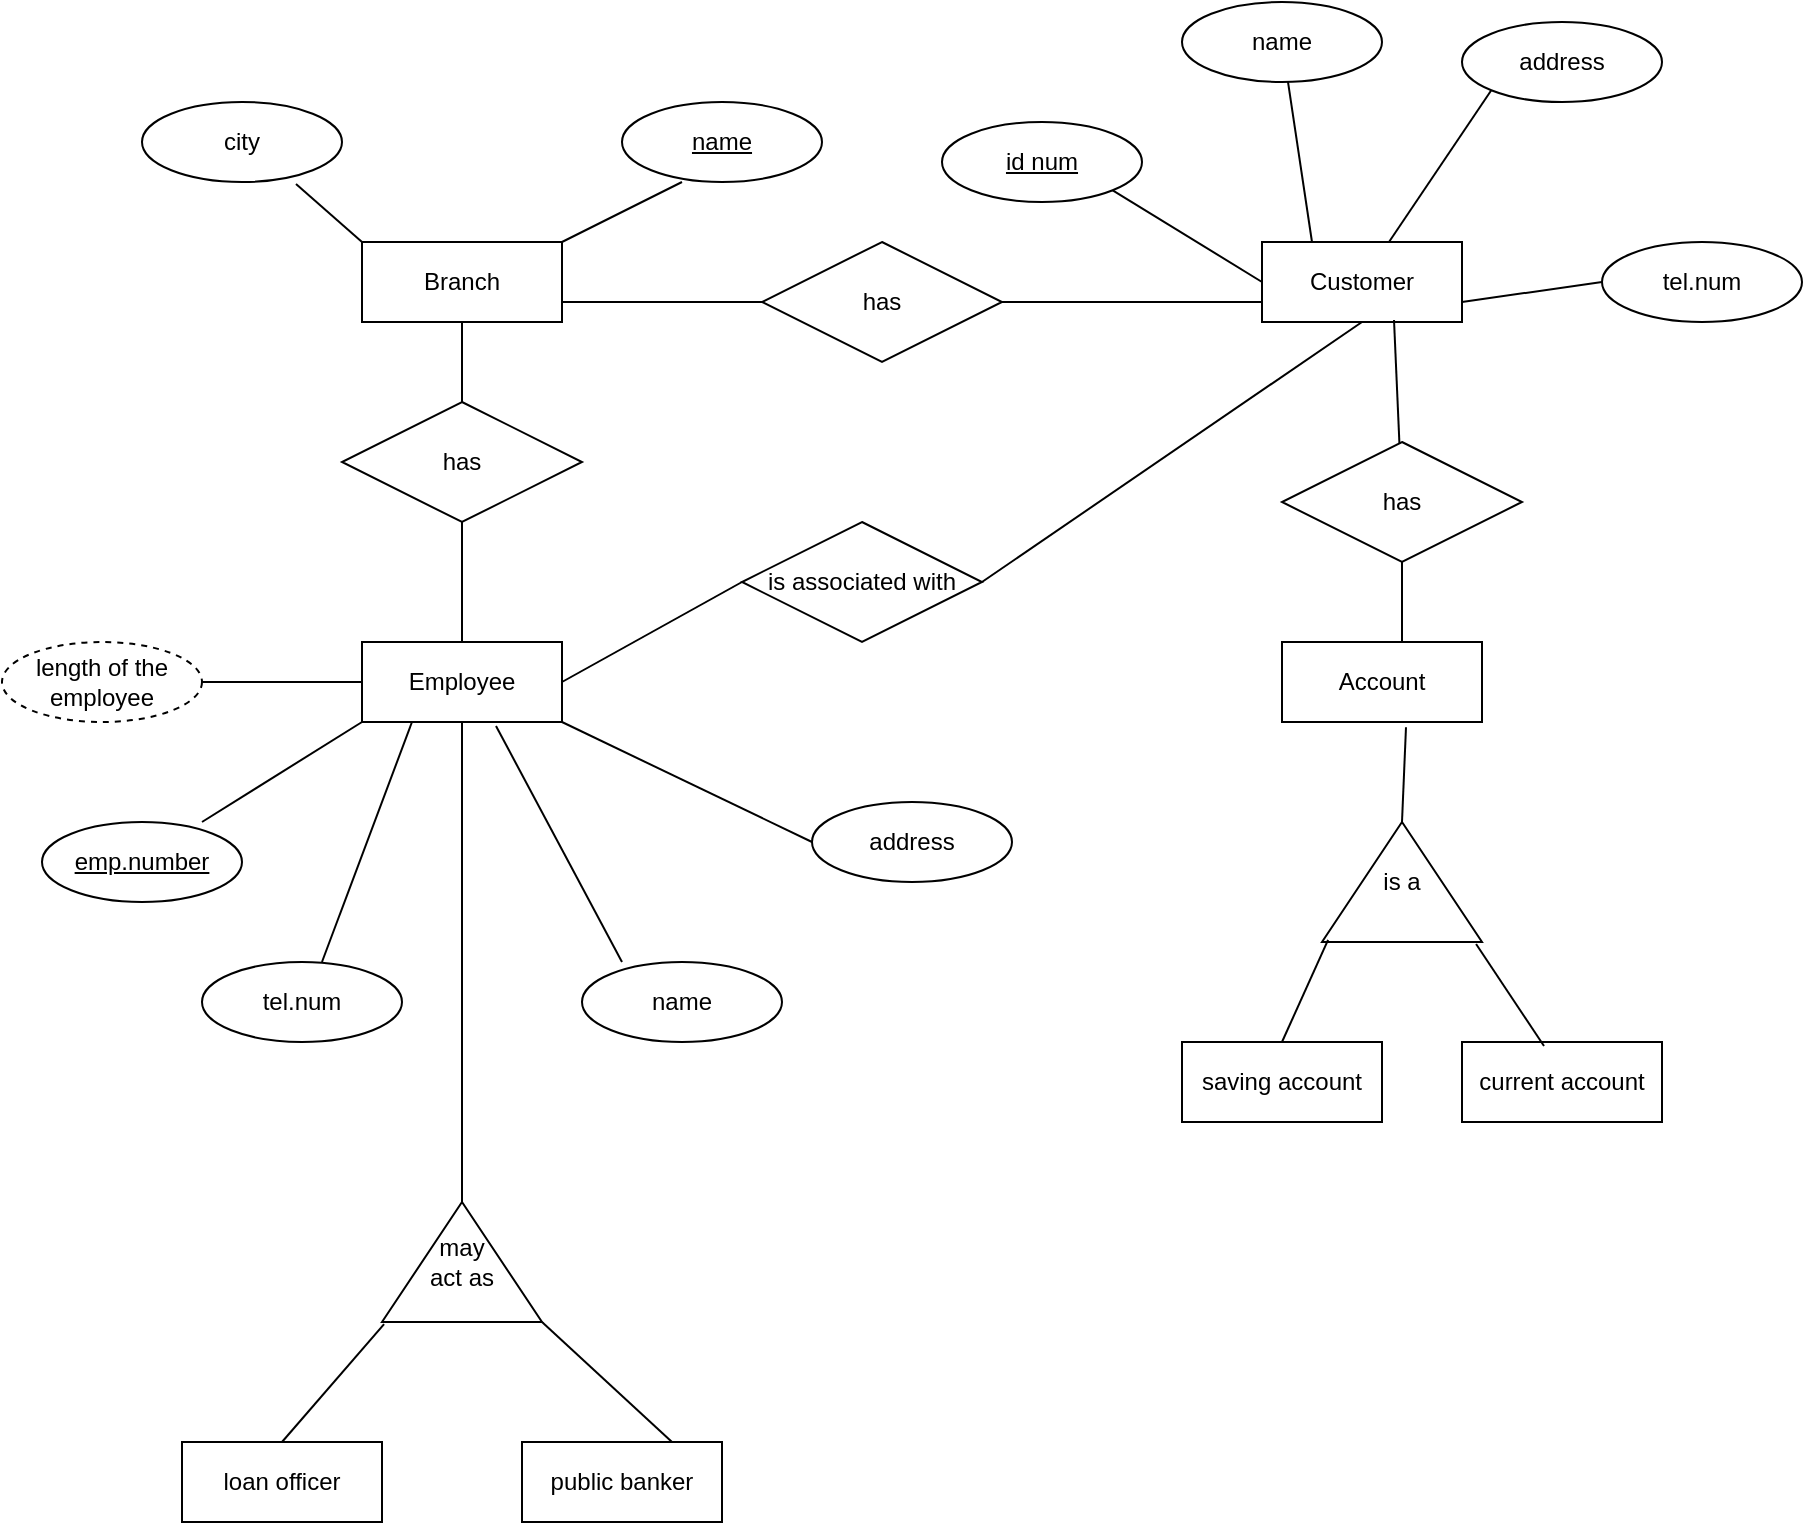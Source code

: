 <mxfile version="21.5.1" type="device">
  <diagram name="Page-1" id="qLCXc7CGeJJGLcX-DoI5">
    <mxGraphModel dx="1375" dy="807" grid="1" gridSize="10" guides="1" tooltips="1" connect="1" arrows="1" fold="1" page="1" pageScale="1" pageWidth="850" pageHeight="1100" math="0" shadow="0">
      <root>
        <mxCell id="0" />
        <mxCell id="1" parent="0" />
        <mxCell id="f9ZoQmf9UXta4nNvI2v5-1" value="Branch" style="whiteSpace=wrap;html=1;align=center;" vertex="1" parent="1">
          <mxGeometry x="200" y="160" width="100" height="40" as="geometry" />
        </mxCell>
        <mxCell id="f9ZoQmf9UXta4nNvI2v5-2" value="city" style="ellipse;whiteSpace=wrap;html=1;align=center;" vertex="1" parent="1">
          <mxGeometry x="90" y="90" width="100" height="40" as="geometry" />
        </mxCell>
        <mxCell id="f9ZoQmf9UXta4nNvI2v5-5" value="" style="endArrow=none;html=1;rounded=0;exitX=0;exitY=0;exitDx=0;exitDy=0;entryX=0.77;entryY=1.025;entryDx=0;entryDy=0;entryPerimeter=0;" edge="1" parent="1" source="f9ZoQmf9UXta4nNvI2v5-1" target="f9ZoQmf9UXta4nNvI2v5-2">
          <mxGeometry relative="1" as="geometry">
            <mxPoint x="340" y="250" as="sourcePoint" />
            <mxPoint x="500" y="250" as="targetPoint" />
          </mxGeometry>
        </mxCell>
        <mxCell id="f9ZoQmf9UXta4nNvI2v5-7" value="" style="endArrow=none;html=1;rounded=0;exitX=1;exitY=0;exitDx=0;exitDy=0;entryX=0.5;entryY=1;entryDx=0;entryDy=0;" edge="1" parent="1" source="f9ZoQmf9UXta4nNvI2v5-1">
          <mxGeometry relative="1" as="geometry">
            <mxPoint x="340" y="250" as="sourcePoint" />
            <mxPoint x="360" y="130" as="targetPoint" />
          </mxGeometry>
        </mxCell>
        <mxCell id="f9ZoQmf9UXta4nNvI2v5-8" value="name" style="ellipse;whiteSpace=wrap;html=1;align=center;fontStyle=4;" vertex="1" parent="1">
          <mxGeometry x="330" y="90" width="100" height="40" as="geometry" />
        </mxCell>
        <mxCell id="f9ZoQmf9UXta4nNvI2v5-10" value="Customer" style="whiteSpace=wrap;html=1;align=center;" vertex="1" parent="1">
          <mxGeometry x="650" y="160" width="100" height="40" as="geometry" />
        </mxCell>
        <mxCell id="f9ZoQmf9UXta4nNvI2v5-16" value="name" style="ellipse;whiteSpace=wrap;html=1;align=center;" vertex="1" parent="1">
          <mxGeometry x="610" y="40" width="100" height="40" as="geometry" />
        </mxCell>
        <mxCell id="f9ZoQmf9UXta4nNvI2v5-17" value="address" style="ellipse;whiteSpace=wrap;html=1;align=center;" vertex="1" parent="1">
          <mxGeometry x="750" y="50" width="100" height="40" as="geometry" />
        </mxCell>
        <mxCell id="f9ZoQmf9UXta4nNvI2v5-18" value="tel.num" style="ellipse;whiteSpace=wrap;html=1;align=center;" vertex="1" parent="1">
          <mxGeometry x="820" y="160" width="100" height="40" as="geometry" />
        </mxCell>
        <mxCell id="f9ZoQmf9UXta4nNvI2v5-20" value="id num" style="ellipse;whiteSpace=wrap;html=1;align=center;fontStyle=4;" vertex="1" parent="1">
          <mxGeometry x="490" y="100" width="100" height="40" as="geometry" />
        </mxCell>
        <mxCell id="f9ZoQmf9UXta4nNvI2v5-21" value="" style="endArrow=none;html=1;rounded=0;exitX=1;exitY=1;exitDx=0;exitDy=0;entryX=0;entryY=0.5;entryDx=0;entryDy=0;" edge="1" parent="1" source="f9ZoQmf9UXta4nNvI2v5-20" target="f9ZoQmf9UXta4nNvI2v5-10">
          <mxGeometry relative="1" as="geometry">
            <mxPoint x="680" y="250" as="sourcePoint" />
            <mxPoint x="840" y="250" as="targetPoint" />
          </mxGeometry>
        </mxCell>
        <mxCell id="f9ZoQmf9UXta4nNvI2v5-22" value="" style="endArrow=none;html=1;rounded=0;entryX=0.25;entryY=0;entryDx=0;entryDy=0;" edge="1" parent="1" source="f9ZoQmf9UXta4nNvI2v5-16" target="f9ZoQmf9UXta4nNvI2v5-10">
          <mxGeometry relative="1" as="geometry">
            <mxPoint x="680" y="250" as="sourcePoint" />
            <mxPoint x="840" y="250" as="targetPoint" />
          </mxGeometry>
        </mxCell>
        <mxCell id="f9ZoQmf9UXta4nNvI2v5-23" value="" style="endArrow=none;html=1;rounded=0;exitX=0;exitY=1;exitDx=0;exitDy=0;" edge="1" parent="1" source="f9ZoQmf9UXta4nNvI2v5-17" target="f9ZoQmf9UXta4nNvI2v5-10">
          <mxGeometry relative="1" as="geometry">
            <mxPoint x="690" y="130" as="sourcePoint" />
            <mxPoint x="840" y="250" as="targetPoint" />
          </mxGeometry>
        </mxCell>
        <mxCell id="f9ZoQmf9UXta4nNvI2v5-24" value="" style="endArrow=none;html=1;rounded=0;entryX=0;entryY=0.5;entryDx=0;entryDy=0;exitX=1;exitY=0.75;exitDx=0;exitDy=0;" edge="1" parent="1" source="f9ZoQmf9UXta4nNvI2v5-10" target="f9ZoQmf9UXta4nNvI2v5-18">
          <mxGeometry relative="1" as="geometry">
            <mxPoint x="680" y="250" as="sourcePoint" />
            <mxPoint x="840" y="250" as="targetPoint" />
          </mxGeometry>
        </mxCell>
        <mxCell id="f9ZoQmf9UXta4nNvI2v5-25" value="" style="endArrow=none;html=1;rounded=0;exitX=1;exitY=0.5;exitDx=0;exitDy=0;entryX=0;entryY=0.75;entryDx=0;entryDy=0;" edge="1" parent="1" target="f9ZoQmf9UXta4nNvI2v5-10">
          <mxGeometry relative="1" as="geometry">
            <mxPoint x="520" y="190" as="sourcePoint" />
            <mxPoint x="560" y="250" as="targetPoint" />
          </mxGeometry>
        </mxCell>
        <mxCell id="f9ZoQmf9UXta4nNvI2v5-27" value="" style="endArrow=none;html=1;rounded=0;exitX=1;exitY=0.75;exitDx=0;exitDy=0;" edge="1" parent="1" source="f9ZoQmf9UXta4nNvI2v5-1">
          <mxGeometry relative="1" as="geometry">
            <mxPoint x="400" y="250" as="sourcePoint" />
            <mxPoint x="400" y="190" as="targetPoint" />
          </mxGeometry>
        </mxCell>
        <mxCell id="f9ZoQmf9UXta4nNvI2v5-28" value="has" style="shape=rhombus;perimeter=rhombusPerimeter;whiteSpace=wrap;html=1;align=center;" vertex="1" parent="1">
          <mxGeometry x="400" y="160" width="120" height="60" as="geometry" />
        </mxCell>
        <mxCell id="f9ZoQmf9UXta4nNvI2v5-29" value="Employee" style="whiteSpace=wrap;html=1;align=center;" vertex="1" parent="1">
          <mxGeometry x="200" y="360" width="100" height="40" as="geometry" />
        </mxCell>
        <mxCell id="f9ZoQmf9UXta4nNvI2v5-31" value="tel.num" style="ellipse;whiteSpace=wrap;html=1;align=center;" vertex="1" parent="1">
          <mxGeometry x="120" y="520" width="100" height="40" as="geometry" />
        </mxCell>
        <mxCell id="f9ZoQmf9UXta4nNvI2v5-32" value="emp.number" style="ellipse;whiteSpace=wrap;html=1;align=center;fontStyle=4;" vertex="1" parent="1">
          <mxGeometry x="40" y="450" width="100" height="40" as="geometry" />
        </mxCell>
        <mxCell id="f9ZoQmf9UXta4nNvI2v5-33" value="" style="endArrow=none;html=1;rounded=0;exitX=0.8;exitY=0;exitDx=0;exitDy=0;exitPerimeter=0;entryX=0;entryY=1;entryDx=0;entryDy=0;" edge="1" parent="1" source="f9ZoQmf9UXta4nNvI2v5-32" target="f9ZoQmf9UXta4nNvI2v5-29">
          <mxGeometry relative="1" as="geometry">
            <mxPoint x="340" y="330" as="sourcePoint" />
            <mxPoint x="500" y="330" as="targetPoint" />
          </mxGeometry>
        </mxCell>
        <mxCell id="f9ZoQmf9UXta4nNvI2v5-34" value="" style="endArrow=none;html=1;rounded=0;exitX=0.6;exitY=0;exitDx=0;exitDy=0;exitPerimeter=0;entryX=0.25;entryY=1;entryDx=0;entryDy=0;" edge="1" parent="1" source="f9ZoQmf9UXta4nNvI2v5-31" target="f9ZoQmf9UXta4nNvI2v5-29">
          <mxGeometry relative="1" as="geometry">
            <mxPoint x="340" y="330" as="sourcePoint" />
            <mxPoint x="500" y="330" as="targetPoint" />
          </mxGeometry>
        </mxCell>
        <mxCell id="f9ZoQmf9UXta4nNvI2v5-35" value="name" style="ellipse;whiteSpace=wrap;html=1;align=center;" vertex="1" parent="1">
          <mxGeometry x="310" y="520" width="100" height="40" as="geometry" />
        </mxCell>
        <mxCell id="f9ZoQmf9UXta4nNvI2v5-36" value="address" style="ellipse;whiteSpace=wrap;html=1;align=center;" vertex="1" parent="1">
          <mxGeometry x="425" y="440" width="100" height="40" as="geometry" />
        </mxCell>
        <mxCell id="f9ZoQmf9UXta4nNvI2v5-38" value="" style="endArrow=none;html=1;rounded=0;exitX=1;exitY=1;exitDx=0;exitDy=0;entryX=0;entryY=0.5;entryDx=0;entryDy=0;" edge="1" parent="1" source="f9ZoQmf9UXta4nNvI2v5-29" target="f9ZoQmf9UXta4nNvI2v5-36">
          <mxGeometry relative="1" as="geometry">
            <mxPoint x="340" y="330" as="sourcePoint" />
            <mxPoint x="500" y="330" as="targetPoint" />
          </mxGeometry>
        </mxCell>
        <mxCell id="f9ZoQmf9UXta4nNvI2v5-39" value="" style="endArrow=none;html=1;rounded=0;exitX=0.67;exitY=1.05;exitDx=0;exitDy=0;entryX=0.2;entryY=0;entryDx=0;entryDy=0;entryPerimeter=0;exitPerimeter=0;" edge="1" parent="1" source="f9ZoQmf9UXta4nNvI2v5-29" target="f9ZoQmf9UXta4nNvI2v5-35">
          <mxGeometry relative="1" as="geometry">
            <mxPoint x="340" y="330" as="sourcePoint" />
            <mxPoint x="500" y="330" as="targetPoint" />
          </mxGeometry>
        </mxCell>
        <mxCell id="f9ZoQmf9UXta4nNvI2v5-40" value="is associated with" style="shape=rhombus;perimeter=rhombusPerimeter;whiteSpace=wrap;html=1;align=center;" vertex="1" parent="1">
          <mxGeometry x="390" y="300" width="120" height="60" as="geometry" />
        </mxCell>
        <mxCell id="f9ZoQmf9UXta4nNvI2v5-41" value="" style="endArrow=none;html=1;rounded=0;exitX=1;exitY=0.5;exitDx=0;exitDy=0;entryX=0;entryY=0.5;entryDx=0;entryDy=0;" edge="1" parent="1" source="f9ZoQmf9UXta4nNvI2v5-29" target="f9ZoQmf9UXta4nNvI2v5-40">
          <mxGeometry relative="1" as="geometry">
            <mxPoint x="340" y="330" as="sourcePoint" />
            <mxPoint x="500" y="330" as="targetPoint" />
          </mxGeometry>
        </mxCell>
        <mxCell id="f9ZoQmf9UXta4nNvI2v5-42" value="" style="endArrow=none;html=1;rounded=0;exitX=0.5;exitY=1;exitDx=0;exitDy=0;entryX=1;entryY=0.5;entryDx=0;entryDy=0;" edge="1" parent="1" source="f9ZoQmf9UXta4nNvI2v5-10" target="f9ZoQmf9UXta4nNvI2v5-40">
          <mxGeometry relative="1" as="geometry">
            <mxPoint x="340" y="330" as="sourcePoint" />
            <mxPoint x="500" y="330" as="targetPoint" />
          </mxGeometry>
        </mxCell>
        <mxCell id="f9ZoQmf9UXta4nNvI2v5-43" value="has" style="shape=rhombus;perimeter=rhombusPerimeter;whiteSpace=wrap;html=1;align=center;" vertex="1" parent="1">
          <mxGeometry x="190" y="240" width="120" height="60" as="geometry" />
        </mxCell>
        <mxCell id="f9ZoQmf9UXta4nNvI2v5-44" value="" style="endArrow=none;html=1;rounded=0;exitX=0.5;exitY=0;exitDx=0;exitDy=0;" edge="1" parent="1" source="f9ZoQmf9UXta4nNvI2v5-29" target="f9ZoQmf9UXta4nNvI2v5-43">
          <mxGeometry relative="1" as="geometry">
            <mxPoint x="340" y="330" as="sourcePoint" />
            <mxPoint x="500" y="330" as="targetPoint" />
          </mxGeometry>
        </mxCell>
        <mxCell id="f9ZoQmf9UXta4nNvI2v5-45" value="" style="endArrow=none;html=1;rounded=0;exitX=0.5;exitY=0;exitDx=0;exitDy=0;entryX=0.5;entryY=1;entryDx=0;entryDy=0;" edge="1" parent="1" source="f9ZoQmf9UXta4nNvI2v5-43" target="f9ZoQmf9UXta4nNvI2v5-1">
          <mxGeometry relative="1" as="geometry">
            <mxPoint x="340" y="330" as="sourcePoint" />
            <mxPoint x="248" y="207" as="targetPoint" />
          </mxGeometry>
        </mxCell>
        <mxCell id="f9ZoQmf9UXta4nNvI2v5-46" value="length of the employee" style="ellipse;whiteSpace=wrap;html=1;align=center;dashed=1;" vertex="1" parent="1">
          <mxGeometry x="20" y="360" width="100" height="40" as="geometry" />
        </mxCell>
        <mxCell id="f9ZoQmf9UXta4nNvI2v5-47" value="Account" style="whiteSpace=wrap;html=1;align=center;" vertex="1" parent="1">
          <mxGeometry x="660" y="360" width="100" height="40" as="geometry" />
        </mxCell>
        <mxCell id="f9ZoQmf9UXta4nNvI2v5-48" value="has" style="shape=rhombus;perimeter=rhombusPerimeter;whiteSpace=wrap;html=1;align=center;" vertex="1" parent="1">
          <mxGeometry x="660" y="260" width="120" height="60" as="geometry" />
        </mxCell>
        <mxCell id="f9ZoQmf9UXta4nNvI2v5-49" value="" style="endArrow=none;html=1;rounded=0;exitX=0.6;exitY=0;exitDx=0;exitDy=0;exitPerimeter=0;entryX=0.5;entryY=1;entryDx=0;entryDy=0;" edge="1" parent="1" source="f9ZoQmf9UXta4nNvI2v5-47" target="f9ZoQmf9UXta4nNvI2v5-48">
          <mxGeometry relative="1" as="geometry">
            <mxPoint x="340" y="330" as="sourcePoint" />
            <mxPoint x="500" y="330" as="targetPoint" />
          </mxGeometry>
        </mxCell>
        <mxCell id="f9ZoQmf9UXta4nNvI2v5-50" value="" style="endArrow=none;html=1;rounded=0;exitX=0.66;exitY=0.975;exitDx=0;exitDy=0;exitPerimeter=0;" edge="1" parent="1" source="f9ZoQmf9UXta4nNvI2v5-10" target="f9ZoQmf9UXta4nNvI2v5-48">
          <mxGeometry relative="1" as="geometry">
            <mxPoint x="340" y="330" as="sourcePoint" />
            <mxPoint x="500" y="330" as="targetPoint" />
          </mxGeometry>
        </mxCell>
        <mxCell id="f9ZoQmf9UXta4nNvI2v5-51" value="" style="endArrow=none;html=1;rounded=0;exitX=1;exitY=0.5;exitDx=0;exitDy=0;entryX=0;entryY=0.5;entryDx=0;entryDy=0;" edge="1" parent="1" source="f9ZoQmf9UXta4nNvI2v5-46" target="f9ZoQmf9UXta4nNvI2v5-29">
          <mxGeometry relative="1" as="geometry">
            <mxPoint x="340" y="330" as="sourcePoint" />
            <mxPoint x="500" y="330" as="targetPoint" />
          </mxGeometry>
        </mxCell>
        <mxCell id="f9ZoQmf9UXta4nNvI2v5-52" value="is a" style="triangle;whiteSpace=wrap;html=1;direction=north;" vertex="1" parent="1">
          <mxGeometry x="680" y="450" width="80" height="60" as="geometry" />
        </mxCell>
        <mxCell id="f9ZoQmf9UXta4nNvI2v5-53" value="" style="endArrow=none;html=1;rounded=0;entryX=0.62;entryY=1.065;entryDx=0;entryDy=0;entryPerimeter=0;" edge="1" parent="1" target="f9ZoQmf9UXta4nNvI2v5-47">
          <mxGeometry relative="1" as="geometry">
            <mxPoint x="720" y="450" as="sourcePoint" />
            <mxPoint x="500" y="340" as="targetPoint" />
          </mxGeometry>
        </mxCell>
        <mxCell id="f9ZoQmf9UXta4nNvI2v5-55" value="saving account" style="whiteSpace=wrap;html=1;align=center;" vertex="1" parent="1">
          <mxGeometry x="610" y="560" width="100" height="40" as="geometry" />
        </mxCell>
        <mxCell id="f9ZoQmf9UXta4nNvI2v5-56" value="current account" style="whiteSpace=wrap;html=1;align=center;" vertex="1" parent="1">
          <mxGeometry x="750" y="560" width="100" height="40" as="geometry" />
        </mxCell>
        <mxCell id="f9ZoQmf9UXta4nNvI2v5-57" value="" style="endArrow=none;html=1;rounded=0;entryX=0.017;entryY=0.038;entryDx=0;entryDy=0;entryPerimeter=0;exitX=0.5;exitY=0;exitDx=0;exitDy=0;" edge="1" parent="1" source="f9ZoQmf9UXta4nNvI2v5-55" target="f9ZoQmf9UXta4nNvI2v5-52">
          <mxGeometry relative="1" as="geometry">
            <mxPoint x="350" y="450" as="sourcePoint" />
            <mxPoint x="510" y="450" as="targetPoint" />
          </mxGeometry>
        </mxCell>
        <mxCell id="f9ZoQmf9UXta4nNvI2v5-58" value="" style="endArrow=none;html=1;rounded=0;entryX=0.41;entryY=0.05;entryDx=0;entryDy=0;exitX=-0.017;exitY=0.963;exitDx=0;exitDy=0;exitPerimeter=0;entryPerimeter=0;" edge="1" parent="1" source="f9ZoQmf9UXta4nNvI2v5-52" target="f9ZoQmf9UXta4nNvI2v5-56">
          <mxGeometry relative="1" as="geometry">
            <mxPoint x="650" y="500" as="sourcePoint" />
            <mxPoint x="810" y="500" as="targetPoint" />
          </mxGeometry>
        </mxCell>
        <mxCell id="f9ZoQmf9UXta4nNvI2v5-59" value="" style="endArrow=none;html=1;rounded=0;exitX=0.5;exitY=1;exitDx=0;exitDy=0;" edge="1" parent="1" source="f9ZoQmf9UXta4nNvI2v5-29">
          <mxGeometry relative="1" as="geometry">
            <mxPoint x="350" y="450" as="sourcePoint" />
            <mxPoint x="250" y="640" as="targetPoint" />
          </mxGeometry>
        </mxCell>
        <mxCell id="f9ZoQmf9UXta4nNvI2v5-60" value="may &lt;br&gt;act as" style="triangle;whiteSpace=wrap;html=1;direction=north;" vertex="1" parent="1">
          <mxGeometry x="210" y="640" width="80" height="60" as="geometry" />
        </mxCell>
        <mxCell id="f9ZoQmf9UXta4nNvI2v5-61" value="loan officer" style="whiteSpace=wrap;html=1;align=center;" vertex="1" parent="1">
          <mxGeometry x="110" y="760" width="100" height="40" as="geometry" />
        </mxCell>
        <mxCell id="f9ZoQmf9UXta4nNvI2v5-62" value="public banker" style="whiteSpace=wrap;html=1;align=center;" vertex="1" parent="1">
          <mxGeometry x="280" y="760" width="100" height="40" as="geometry" />
        </mxCell>
        <mxCell id="f9ZoQmf9UXta4nNvI2v5-63" value="" style="endArrow=none;html=1;rounded=0;exitX=-0.017;exitY=0.013;exitDx=0;exitDy=0;exitPerimeter=0;entryX=0.5;entryY=0;entryDx=0;entryDy=0;" edge="1" parent="1" source="f9ZoQmf9UXta4nNvI2v5-60" target="f9ZoQmf9UXta4nNvI2v5-61">
          <mxGeometry relative="1" as="geometry">
            <mxPoint x="350" y="610" as="sourcePoint" />
            <mxPoint x="510" y="610" as="targetPoint" />
          </mxGeometry>
        </mxCell>
        <mxCell id="f9ZoQmf9UXta4nNvI2v5-64" value="" style="endArrow=none;html=1;rounded=0;exitX=0;exitY=1;exitDx=0;exitDy=0;exitPerimeter=0;entryX=0.75;entryY=0;entryDx=0;entryDy=0;" edge="1" parent="1" source="f9ZoQmf9UXta4nNvI2v5-60" target="f9ZoQmf9UXta4nNvI2v5-62">
          <mxGeometry relative="1" as="geometry">
            <mxPoint x="350" y="610" as="sourcePoint" />
            <mxPoint x="350" y="750" as="targetPoint" />
          </mxGeometry>
        </mxCell>
      </root>
    </mxGraphModel>
  </diagram>
</mxfile>
